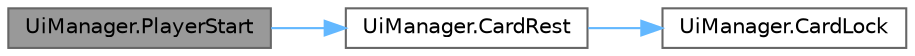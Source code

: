 digraph "UiManager.PlayerStart"
{
 // LATEX_PDF_SIZE
  bgcolor="transparent";
  edge [fontname=Helvetica,fontsize=10,labelfontname=Helvetica,labelfontsize=10];
  node [fontname=Helvetica,fontsize=10,shape=box,height=0.2,width=0.4];
  rankdir="LR";
  Node1 [id="Node000001",label="UiManager.PlayerStart",height=0.2,width=0.4,color="gray40", fillcolor="grey60", style="filled", fontcolor="black",tooltip=" "];
  Node1 -> Node2 [id="edge1_Node000001_Node000002",color="steelblue1",style="solid",tooltip=" "];
  Node2 [id="Node000002",label="UiManager.CardRest",height=0.2,width=0.4,color="grey40", fillcolor="white", style="filled",URL="$class_ui_manager.html#a25412cd49868f64e21fcc53653f0606a",tooltip="Reset all cards to default state."];
  Node2 -> Node3 [id="edge2_Node000002_Node000003",color="steelblue1",style="solid",tooltip=" "];
  Node3 [id="Node000003",label="UiManager.CardLock",height=0.2,width=0.4,color="grey40", fillcolor="white", style="filled",URL="$class_ui_manager.html#af5e8e7bc7accd50e34a962faf36b84f6",tooltip="Make all cards interactive or note."];
}
